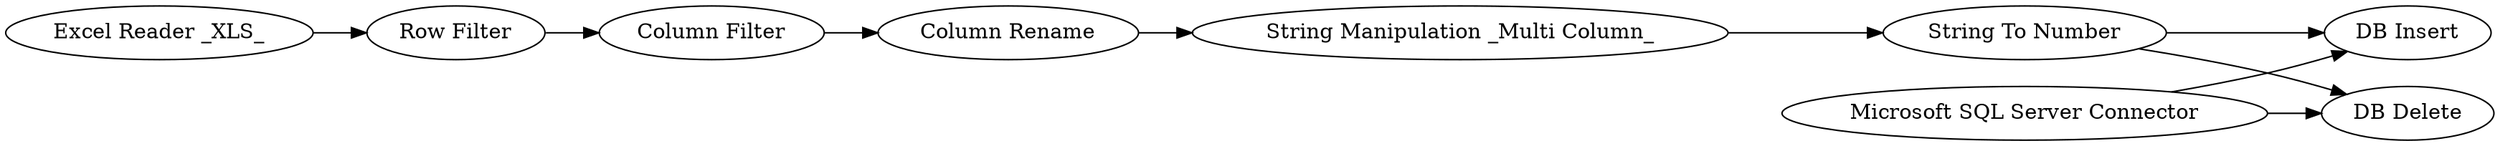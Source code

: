 digraph {
	12 -> 6
	3 -> 7
	9 -> 5
	3 -> 8
	2 -> 9
	5 -> 12
	1 -> 2
	6 -> 7
	6 -> 8
	5 [label="Column Rename"]
	1 [label="Excel Reader _XLS_"]
	7 [label="DB Insert"]
	9 [label="Column Filter"]
	8 [label="DB Delete"]
	6 [label="String To Number"]
	3 [label="Microsoft SQL Server Connector"]
	2 [label="Row Filter"]
	12 [label="String Manipulation _Multi Column_"]
	rankdir=LR
}
